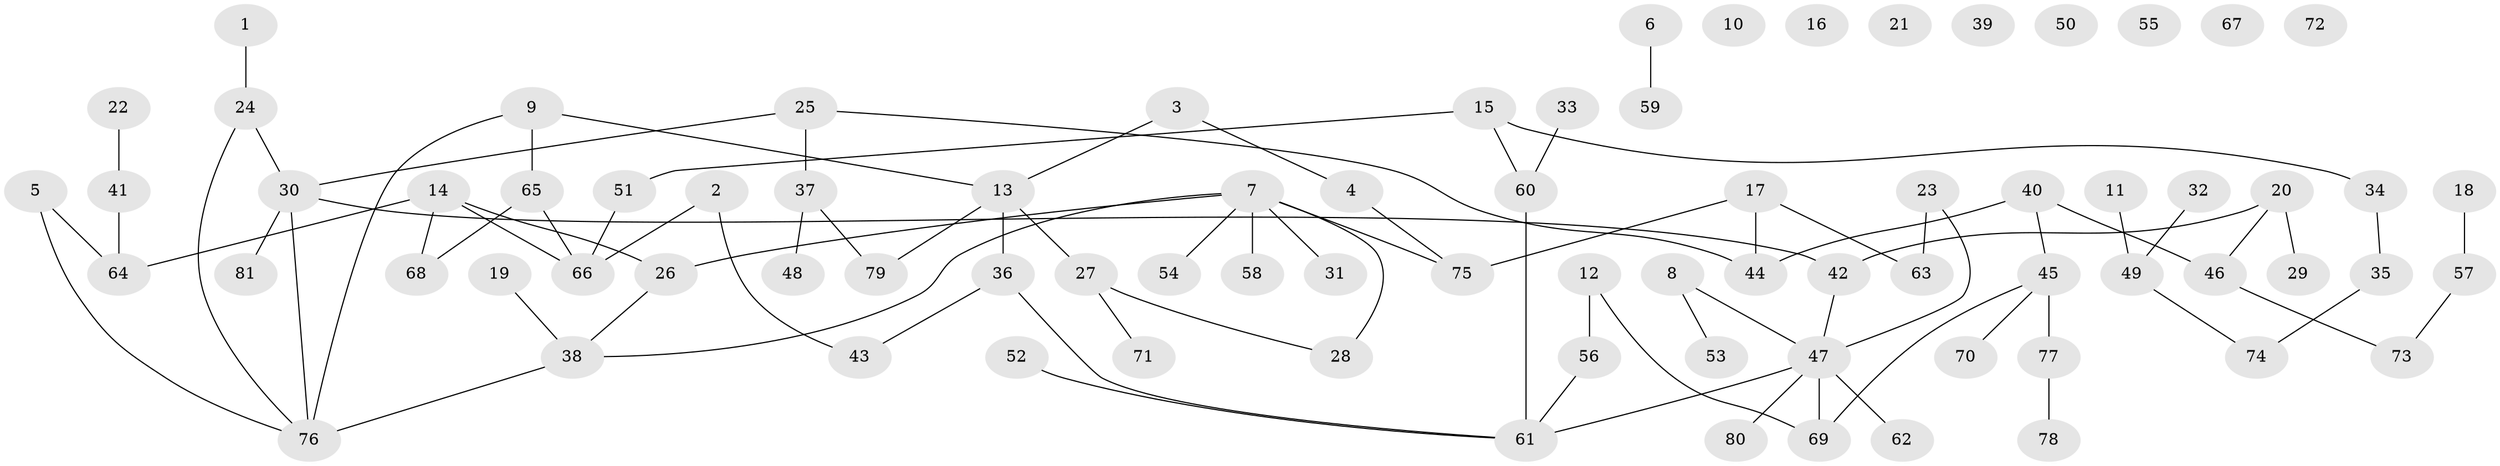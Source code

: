 // Generated by graph-tools (version 1.1) at 2025/00/03/09/25 03:00:47]
// undirected, 81 vertices, 87 edges
graph export_dot {
graph [start="1"]
  node [color=gray90,style=filled];
  1;
  2;
  3;
  4;
  5;
  6;
  7;
  8;
  9;
  10;
  11;
  12;
  13;
  14;
  15;
  16;
  17;
  18;
  19;
  20;
  21;
  22;
  23;
  24;
  25;
  26;
  27;
  28;
  29;
  30;
  31;
  32;
  33;
  34;
  35;
  36;
  37;
  38;
  39;
  40;
  41;
  42;
  43;
  44;
  45;
  46;
  47;
  48;
  49;
  50;
  51;
  52;
  53;
  54;
  55;
  56;
  57;
  58;
  59;
  60;
  61;
  62;
  63;
  64;
  65;
  66;
  67;
  68;
  69;
  70;
  71;
  72;
  73;
  74;
  75;
  76;
  77;
  78;
  79;
  80;
  81;
  1 -- 24;
  2 -- 43;
  2 -- 66;
  3 -- 4;
  3 -- 13;
  4 -- 75;
  5 -- 64;
  5 -- 76;
  6 -- 59;
  7 -- 26;
  7 -- 28;
  7 -- 31;
  7 -- 38;
  7 -- 54;
  7 -- 58;
  7 -- 75;
  8 -- 47;
  8 -- 53;
  9 -- 13;
  9 -- 65;
  9 -- 76;
  11 -- 49;
  12 -- 56;
  12 -- 69;
  13 -- 27;
  13 -- 36;
  13 -- 79;
  14 -- 26;
  14 -- 64;
  14 -- 66;
  14 -- 68;
  15 -- 34;
  15 -- 51;
  15 -- 60;
  17 -- 44;
  17 -- 63;
  17 -- 75;
  18 -- 57;
  19 -- 38;
  20 -- 29;
  20 -- 42;
  20 -- 46;
  22 -- 41;
  23 -- 47;
  23 -- 63;
  24 -- 30;
  24 -- 76;
  25 -- 30;
  25 -- 37;
  25 -- 44;
  26 -- 38;
  27 -- 28;
  27 -- 71;
  30 -- 42;
  30 -- 76;
  30 -- 81;
  32 -- 49;
  33 -- 60;
  34 -- 35;
  35 -- 74;
  36 -- 43;
  36 -- 61;
  37 -- 48;
  37 -- 79;
  38 -- 76;
  40 -- 44;
  40 -- 45;
  40 -- 46;
  41 -- 64;
  42 -- 47;
  45 -- 69;
  45 -- 70;
  45 -- 77;
  46 -- 73;
  47 -- 61;
  47 -- 62;
  47 -- 69;
  47 -- 80;
  49 -- 74;
  51 -- 66;
  52 -- 61;
  56 -- 61;
  57 -- 73;
  60 -- 61;
  65 -- 66;
  65 -- 68;
  77 -- 78;
}
